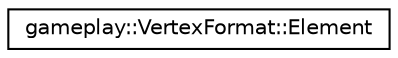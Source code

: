 digraph G
{
  edge [fontname="Helvetica",fontsize="10",labelfontname="Helvetica",labelfontsize="10"];
  node [fontname="Helvetica",fontsize="10",shape=record];
  rankdir="LR";
  Node1 [label="gameplay::VertexFormat::Element",height=0.2,width=0.4,color="black", fillcolor="white", style="filled",URL="$classgameplay_1_1_vertex_format_1_1_element.html"];
}
